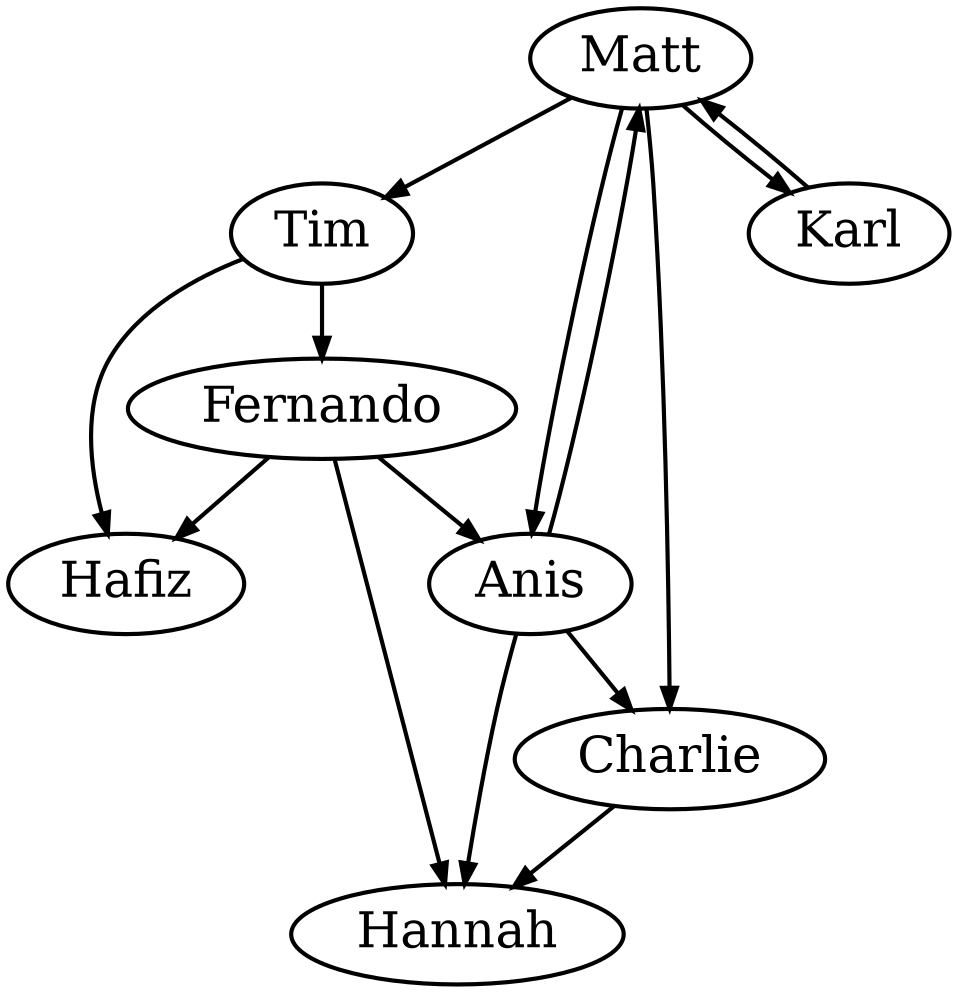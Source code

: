digraph odd {
  edge [penwidth=2] node [penwidth=2, fontsize=24]
  Matt -> Tim
  Matt -> Anis
  Matt -> Charlie
  Tim -> Hafiz
  Tim -> Fernando
  Anis -> Matt
  Anis -> Charlie
  Anis -> Hannah
  Charlie -> Hannah
  Fernando -> Hafiz
  Fernando -> Anis
  Fernando -> Hannah
  Karl -> Matt -> Karl
}
 
